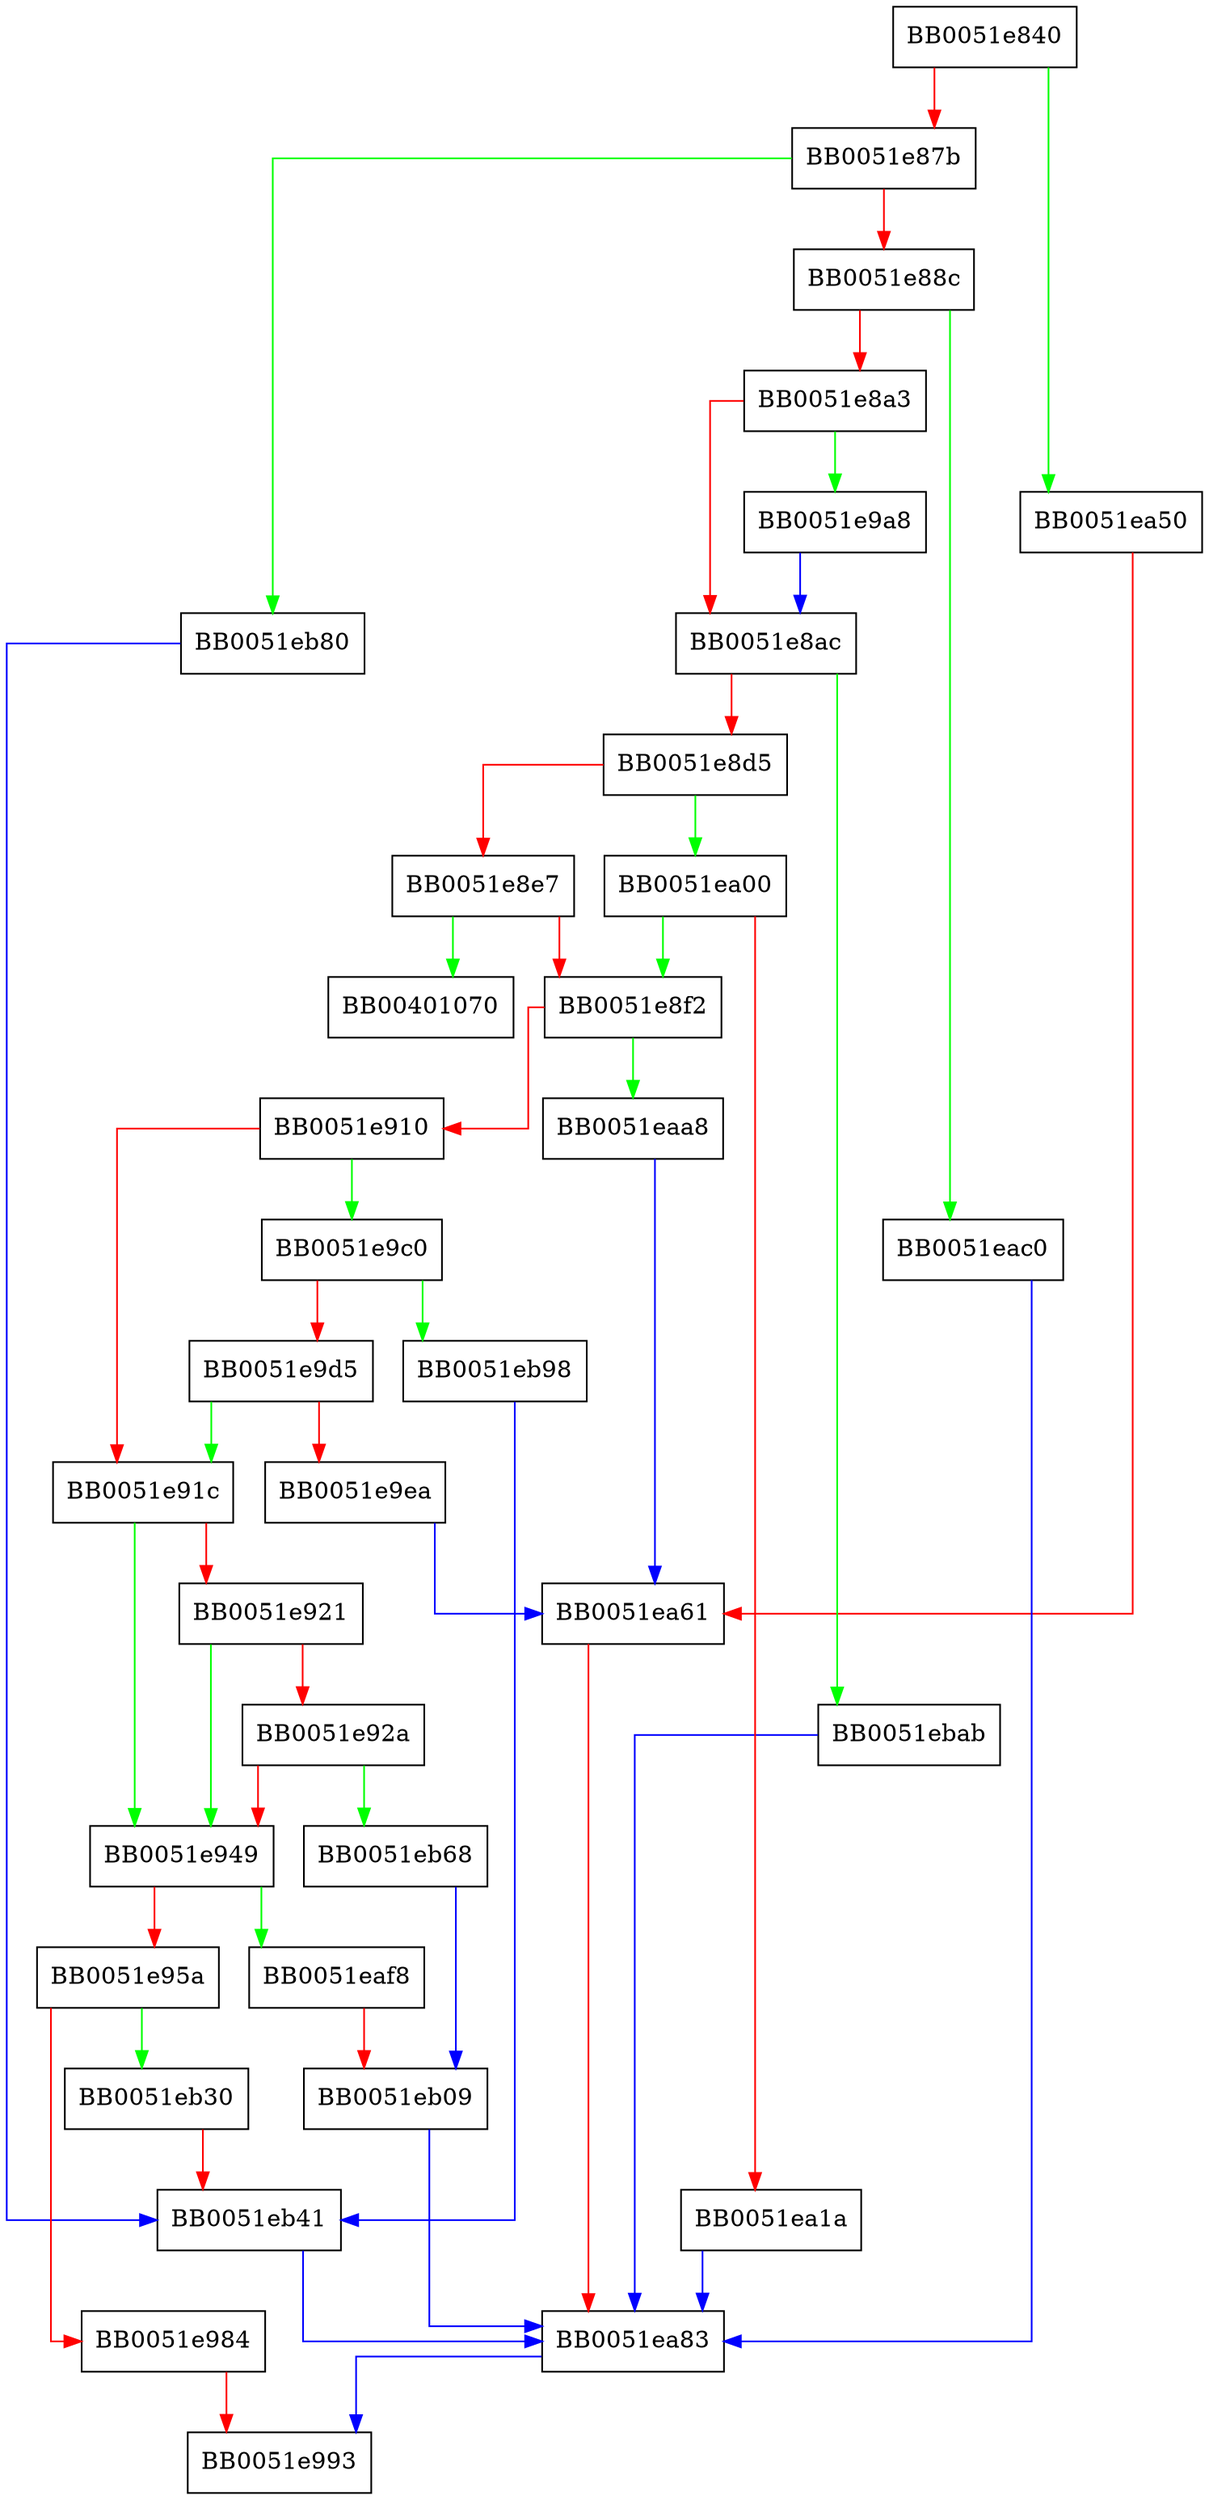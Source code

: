 digraph PKCS5_pbkdf2_set_ex {
  node [shape="box"];
  graph [splines=ortho];
  BB0051e840 -> BB0051ea50 [color="green"];
  BB0051e840 -> BB0051e87b [color="red"];
  BB0051e87b -> BB0051eb80 [color="green"];
  BB0051e87b -> BB0051e88c [color="red"];
  BB0051e88c -> BB0051eac0 [color="green"];
  BB0051e88c -> BB0051e8a3 [color="red"];
  BB0051e8a3 -> BB0051e9a8 [color="green"];
  BB0051e8a3 -> BB0051e8ac [color="red"];
  BB0051e8ac -> BB0051ebab [color="green"];
  BB0051e8ac -> BB0051e8d5 [color="red"];
  BB0051e8d5 -> BB0051ea00 [color="green"];
  BB0051e8d5 -> BB0051e8e7 [color="red"];
  BB0051e8e7 -> BB00401070 [color="green"];
  BB0051e8e7 -> BB0051e8f2 [color="red"];
  BB0051e8f2 -> BB0051eaa8 [color="green"];
  BB0051e8f2 -> BB0051e910 [color="red"];
  BB0051e910 -> BB0051e9c0 [color="green"];
  BB0051e910 -> BB0051e91c [color="red"];
  BB0051e91c -> BB0051e949 [color="green"];
  BB0051e91c -> BB0051e921 [color="red"];
  BB0051e921 -> BB0051e949 [color="green"];
  BB0051e921 -> BB0051e92a [color="red"];
  BB0051e92a -> BB0051eb68 [color="green"];
  BB0051e92a -> BB0051e949 [color="red"];
  BB0051e949 -> BB0051eaf8 [color="green"];
  BB0051e949 -> BB0051e95a [color="red"];
  BB0051e95a -> BB0051eb30 [color="green"];
  BB0051e95a -> BB0051e984 [color="red"];
  BB0051e984 -> BB0051e993 [color="red"];
  BB0051e9a8 -> BB0051e8ac [color="blue"];
  BB0051e9c0 -> BB0051eb98 [color="green"];
  BB0051e9c0 -> BB0051e9d5 [color="red"];
  BB0051e9d5 -> BB0051e91c [color="green"];
  BB0051e9d5 -> BB0051e9ea [color="red"];
  BB0051e9ea -> BB0051ea61 [color="blue"];
  BB0051ea00 -> BB0051e8f2 [color="green"];
  BB0051ea00 -> BB0051ea1a [color="red"];
  BB0051ea1a -> BB0051ea83 [color="blue"];
  BB0051ea50 -> BB0051ea61 [color="red"];
  BB0051ea61 -> BB0051ea83 [color="red"];
  BB0051ea83 -> BB0051e993 [color="blue"];
  BB0051eaa8 -> BB0051ea61 [color="blue"];
  BB0051eac0 -> BB0051ea83 [color="blue"];
  BB0051eaf8 -> BB0051eb09 [color="red"];
  BB0051eb09 -> BB0051ea83 [color="blue"];
  BB0051eb30 -> BB0051eb41 [color="red"];
  BB0051eb41 -> BB0051ea83 [color="blue"];
  BB0051eb68 -> BB0051eb09 [color="blue"];
  BB0051eb80 -> BB0051eb41 [color="blue"];
  BB0051eb98 -> BB0051eb41 [color="blue"];
  BB0051ebab -> BB0051ea83 [color="blue"];
}